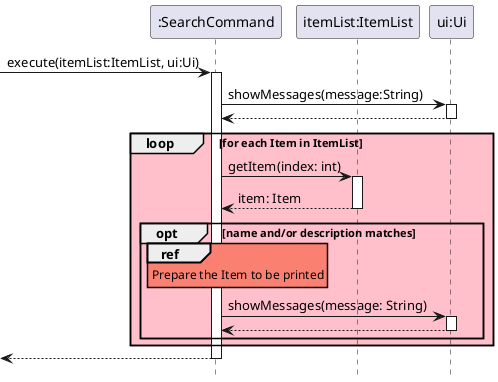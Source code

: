 @startuml

hide footbox

skinparam PackageBackgroundColor pink
skinparam SequenceReferenceBackgroundColor salmon

Participant ":SearchCommand" as SearchCommand
Participant "itemList:ItemList" as ItemList
Participant "ui:Ui" as Ui

-> SearchCommand: execute(itemList:ItemList, ui:Ui)
activate SearchCommand

    SearchCommand -> Ui: showMessages(message:String)
    activate Ui
    return

    loop for each Item in ItemList
        SearchCommand -> ItemList: getItem(index: int)
        activate ItemList
        return item: Item

        opt name and/or description matches
            ref over SearchCommand
                Prepare the Item to be printed
            end
            SearchCommand -> Ui: showMessages(message: String)
            activate Ui
            return
        end
    end
return
@enduml
